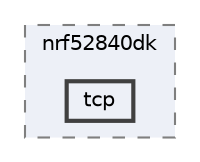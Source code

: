 digraph "/home/mj/Desktop/IoT-Chat-Digitalization/saul/bin/nrf52840dk/tcp"
{
 // LATEX_PDF_SIZE
  bgcolor="transparent";
  edge [fontname=Helvetica,fontsize=10,labelfontname=Helvetica,labelfontsize=10];
  node [fontname=Helvetica,fontsize=10,shape=box,height=0.2,width=0.4];
  compound=true
  subgraph clusterdir_74b0b304e835b468d5f688d480ac56cc {
    graph [ bgcolor="#edf0f7", pencolor="grey50", label="nrf52840dk", fontname=Helvetica,fontsize=10 style="filled,dashed", URL="dir_74b0b304e835b468d5f688d480ac56cc.html",tooltip=""]
  dir_3207069f14095c1211bb8aee9df5c735 [label="tcp", fillcolor="#edf0f7", color="grey25", style="filled,bold", URL="dir_3207069f14095c1211bb8aee9df5c735.html",tooltip=""];
  }
}
